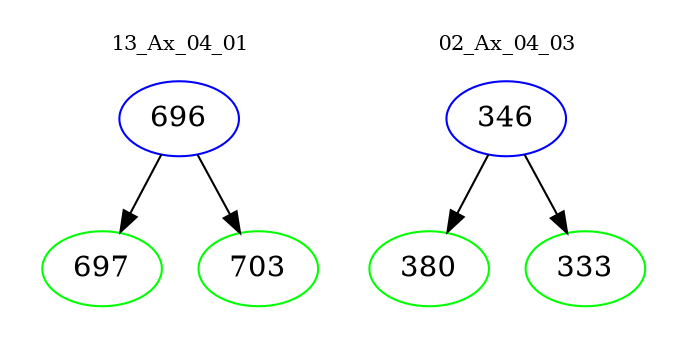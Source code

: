 digraph{
subgraph cluster_0 {
color = white
label = "13_Ax_04_01";
fontsize=10;
T0_696 [label="696", color="blue"]
T0_696 -> T0_697 [color="black"]
T0_697 [label="697", color="green"]
T0_696 -> T0_703 [color="black"]
T0_703 [label="703", color="green"]
}
subgraph cluster_1 {
color = white
label = "02_Ax_04_03";
fontsize=10;
T1_346 [label="346", color="blue"]
T1_346 -> T1_380 [color="black"]
T1_380 [label="380", color="green"]
T1_346 -> T1_333 [color="black"]
T1_333 [label="333", color="green"]
}
}
